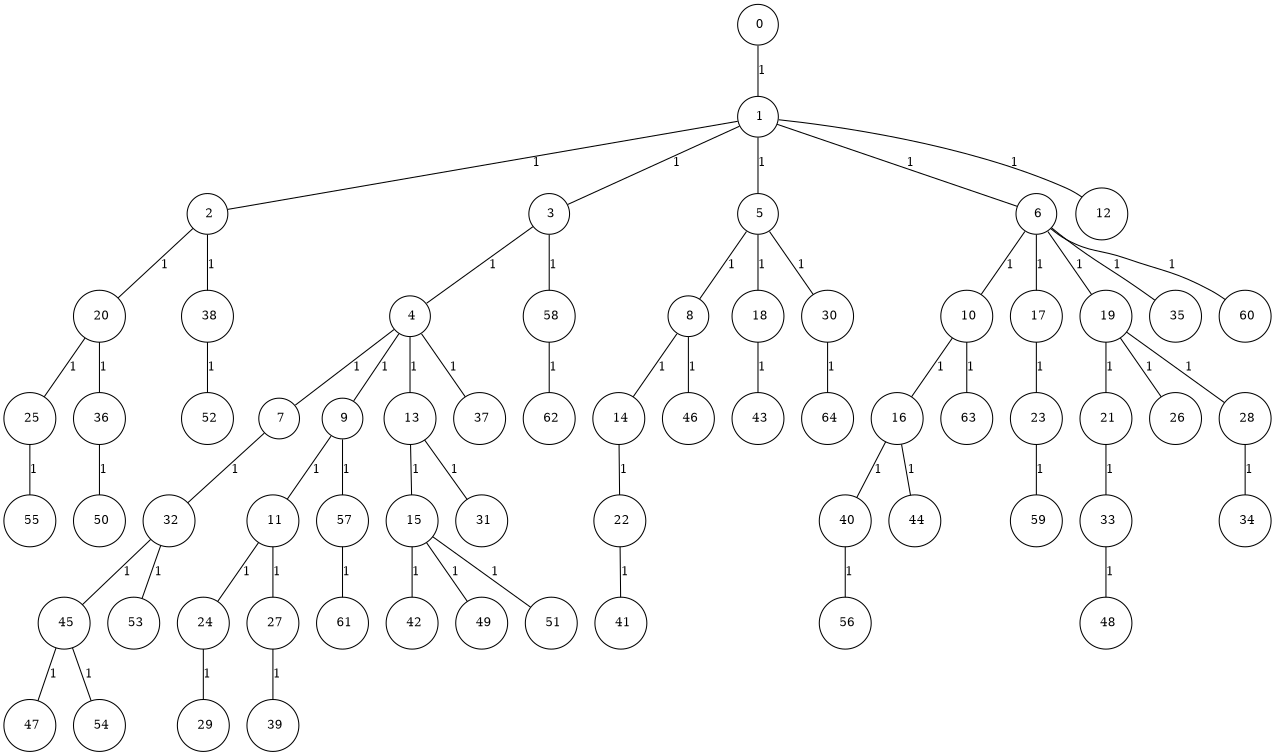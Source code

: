 graph G {
size="8.5,11;"
ratio = "expand;"
fixedsize="true;"
overlap="scale;"
node[shape=circle,width=.12,hight=.12,fontsize=12]
edge[fontsize=12]

0[label=" 0" color=black, pos="2.1956193,1.0822801!"];
1[label=" 1" color=black, pos="0.1333688,2.4014377!"];
2[label=" 2" color=black, pos="0.63239748,1.101972!"];
3[label=" 3" color=black, pos="1.4259881,0.14680031!"];
4[label=" 4" color=black, pos="0.25499747,0.76073768!"];
5[label=" 5" color=black, pos="1.9090721,0.97867037!"];
6[label=" 6" color=black, pos="1.4143509,2.6009221!"];
7[label=" 7" color=black, pos="2.6579292,2.1648881!"];
8[label=" 8" color=black, pos="1.7611653,1.2008974!"];
9[label=" 9" color=black, pos="1.1640721,0.12127578!"];
10[label=" 10" color=black, pos="0.89052267,2.5292198!"];
11[label=" 11" color=black, pos="0.57367283,1.9543461!"];
12[label=" 12" color=black, pos="1.8265112,1.3407262!"];
13[label=" 13" color=black, pos="2.0770473,0.17946618!"];
14[label=" 14" color=black, pos="1.4520421,1.067578!"];
15[label=" 15" color=black, pos="0.67084383,2.9635199!"];
16[label=" 16" color=black, pos="2.4796343,1.3265432!"];
17[label=" 17" color=black, pos="0.76675245,2.440176!"];
18[label=" 18" color=black, pos="2.6710668,0.97378584!"];
19[label=" 19" color=black, pos="1.6454159,1.0734099!"];
20[label=" 20" color=black, pos="2.6432158,1.2075103!"];
21[label=" 21" color=black, pos="0.73353269,0.21166131!"];
22[label=" 22" color=black, pos="0.16736475,2.2955462!"];
23[label=" 23" color=black, pos="2.5117054,0.27021771!"];
24[label=" 24" color=black, pos="1.4234834,2.6350461!"];
25[label=" 25" color=black, pos="0.044579878,2.8475109!"];
26[label=" 26" color=black, pos="1.0446178,1.9603862!"];
27[label=" 27" color=black, pos="0.74942874,2.1619607!"];
28[label=" 28" color=black, pos="2.4479322,2.1129076!"];
29[label=" 29" color=black, pos="1.7564475,2.3670397!"];
30[label=" 30" color=black, pos="1.6038082,0.7620208!"];
31[label=" 31" color=black, pos="0.921652,0.1068533!"];
32[label=" 32" color=black, pos="1.6289994,0.5353712!"];
33[label=" 33" color=black, pos="2.8171214,2.3892259!"];
34[label=" 34" color=black, pos="1.2041789,0.55177288!"];
35[label=" 35" color=black, pos="0.38340824,1.3462522!"];
36[label=" 36" color=black, pos="2.0832045,2.0128054!"];
37[label=" 37" color=black, pos="1.7837287,2.7634642!"];
38[label=" 38" color=black, pos="0.042431014,0.50305054!"];
39[label=" 39" color=black, pos="1.5577235,2.3092184!"];
40[label=" 40" color=black, pos="1.3518032,0.86030219!"];
41[label=" 41" color=black, pos="1.2274717,0.030663885!"];
42[label=" 42" color=black, pos="2.5991402,1.3852583!"];
43[label=" 43" color=black, pos="2.2961703,0.81388894!"];
44[label=" 44" color=black, pos="2.1906703,2.2190269!"];
45[label=" 45" color=black, pos="1.2065394,1.3619359!"];
46[label=" 46" color=black, pos="2.5079761,1.2130534!"];
47[label=" 47" color=black, pos="1.4748903,2.2524225!"];
48[label=" 48" color=black, pos="1.3668614,2.9956182!"];
49[label=" 49" color=black, pos="1.3622528,1.0259838!"];
50[label=" 50" color=black, pos="2.6087189,1.9439415!"];
51[label=" 51" color=black, pos="0.14275259,1.284264!"];
52[label=" 52" color=black, pos="0.58452473,2.3078219!"];
53[label=" 53" color=black, pos="0.48578197,2.0400345!"];
54[label=" 54" color=black, pos="1.5347443,1.0594576!"];
55[label=" 55" color=black, pos="1.7753597,1.8363282!"];
56[label=" 56" color=black, pos="1.4246047,1.7365543!"];
57[label=" 57" color=black, pos="1.8582284,0.74825046!"];
58[label=" 58" color=black, pos="0.17378014,0.37183649!"];
59[label=" 59" color=black, pos="2.4500224,2.6499556!"];
60[label=" 60" color=black, pos="2.1593914,0.82561124!"];
61[label=" 61" color=black, pos="0.62753529,2.6389314!"];
62[label=" 62" color=black, pos="1.1187337,2.1719142!"];
63[label=" 63" color=black, pos="2.0102691,0.036314492!"];
64[label=" 64" color=black, pos="2.8401887,0.22173123!"];
0--1[label="1"]
1--2[label="1"]
1--3[label="1"]
1--5[label="1"]
1--6[label="1"]
1--12[label="1"]
2--20[label="1"]
2--38[label="1"]
3--4[label="1"]
3--58[label="1"]
4--7[label="1"]
4--9[label="1"]
4--13[label="1"]
4--37[label="1"]
5--8[label="1"]
5--18[label="1"]
5--30[label="1"]
6--10[label="1"]
6--17[label="1"]
6--19[label="1"]
6--35[label="1"]
6--60[label="1"]
7--32[label="1"]
8--14[label="1"]
8--46[label="1"]
9--11[label="1"]
9--57[label="1"]
10--16[label="1"]
10--63[label="1"]
11--24[label="1"]
11--27[label="1"]
13--15[label="1"]
13--31[label="1"]
14--22[label="1"]
15--42[label="1"]
15--49[label="1"]
15--51[label="1"]
16--40[label="1"]
16--44[label="1"]
17--23[label="1"]
18--43[label="1"]
19--21[label="1"]
19--26[label="1"]
19--28[label="1"]
20--25[label="1"]
20--36[label="1"]
21--33[label="1"]
22--41[label="1"]
23--59[label="1"]
24--29[label="1"]
25--55[label="1"]
27--39[label="1"]
28--34[label="1"]
30--64[label="1"]
32--45[label="1"]
32--53[label="1"]
33--48[label="1"]
36--50[label="1"]
38--52[label="1"]
40--56[label="1"]
45--47[label="1"]
45--54[label="1"]
57--61[label="1"]
58--62[label="1"]

}
